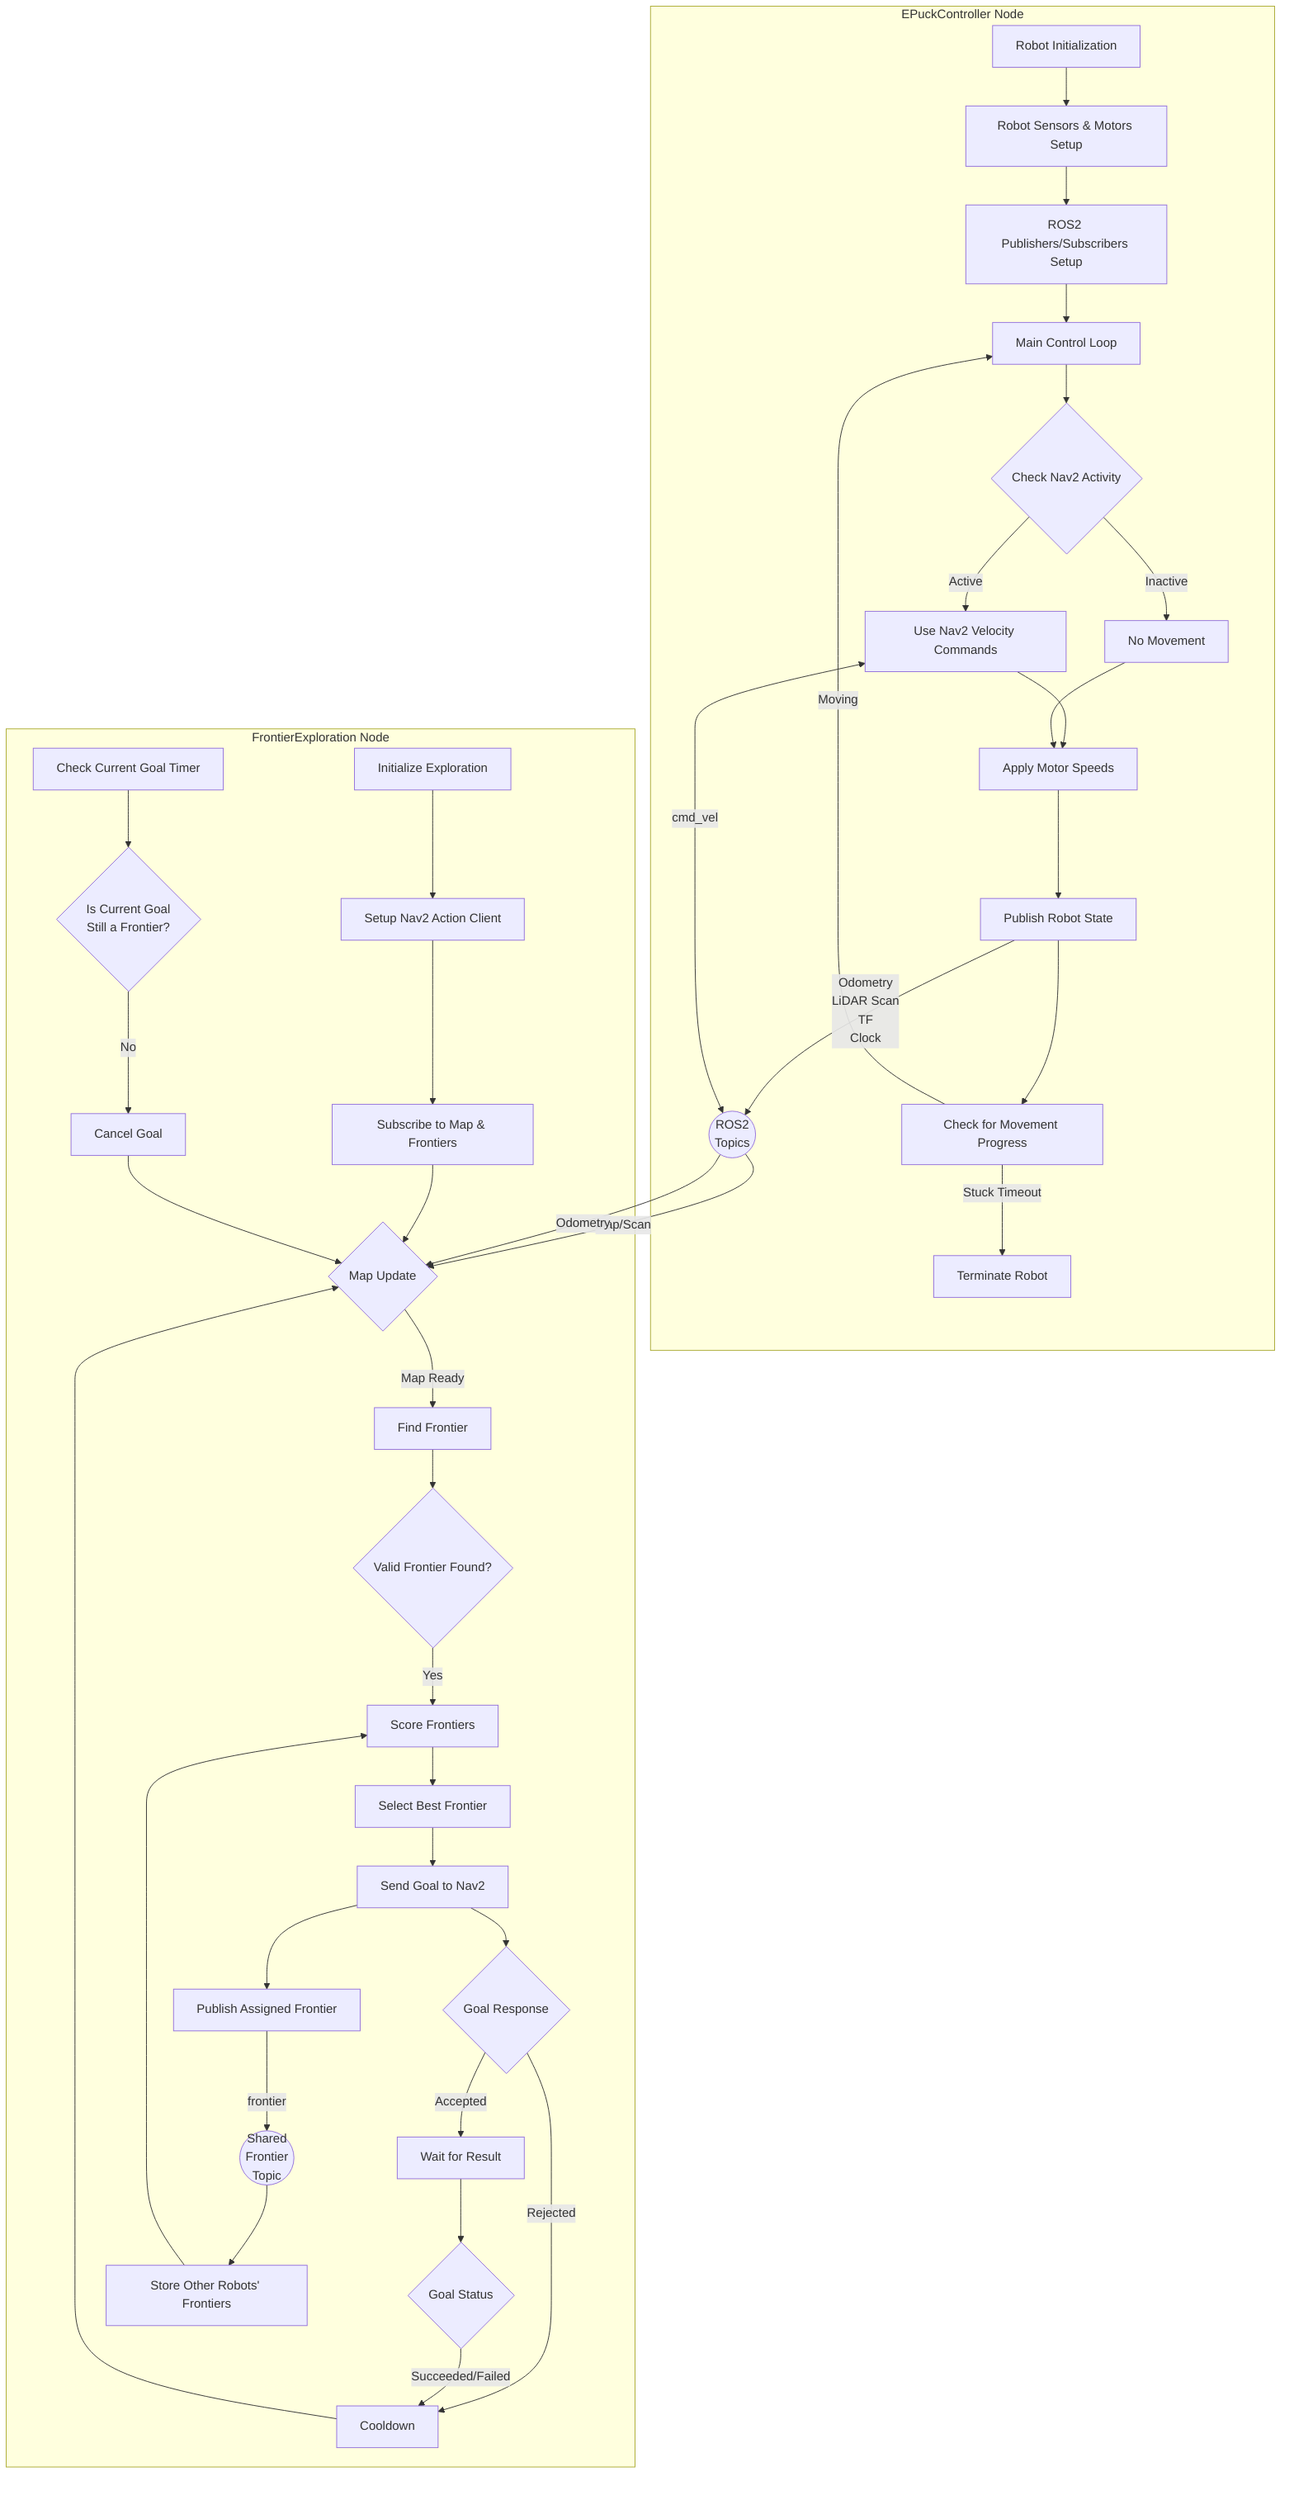 flowchart TD
    subgraph "EPuckController Node"
        A[Robot Initialization] --> B[Robot Sensors & Motors Setup]
        B --> C[ROS2 Publishers/Subscribers Setup]
        C --> D[Main Control Loop]
        D --> E{Check Nav2 Activity}
        E -- "Active" --> F[Use Nav2 Velocity Commands]
        E -- "Inactive" --> G[No Movement]
        F --> H[Apply Motor Speeds]
        G --> H
        H --> I[Publish Robot State]
        I --> J[Check for Movement Progress]
        J -- "Stuck Timeout" --> K[Terminate Robot]
        J -- "Moving" --> D
        
        I --> |"Odometry\nLiDAR Scan\nTF\nClock"| L((ROS2\nTopics))
    end
    
    subgraph "FrontierExploration Node"
        M[Initialize Exploration] --> N[Setup Nav2 Action Client]
        N --> O[Subscribe to Map & Frontiers]
        O --> P{Map Update}
        P -- "Map Ready" --> Q[Find Frontier]
        Q --> R{Valid Frontier Found?}
        R -- Yes --> S[Score Frontiers]
        S --> T[Select Best Frontier]
        T --> U[Send Goal to Nav2]
        U --> V[Publish Assigned Frontier]
        U --> W{Goal Response}
        W -- "Accepted" --> X[Wait for Result]
        W -- "Rejected" --> Y[Cooldown]
        X --> Z{Goal Status}
        Z -- "Succeeded/Failed" --> Y
        Y --> P
        
        V --> |"frontier"| AA((Shared\nFrontier\nTopic))
        AA --> BB[Store Other Robots' Frontiers]
        BB --> S
        
        CC[Check Current Goal Timer] --> DD{Is Current Goal\nStill a Frontier?}
        DD -- No --> EE[Cancel Goal]
        EE --> P
    end
    
    L -- "Map/Scan" --> P
    L -- "Odometry" --> P
    L <-- "cmd_vel" --> F
